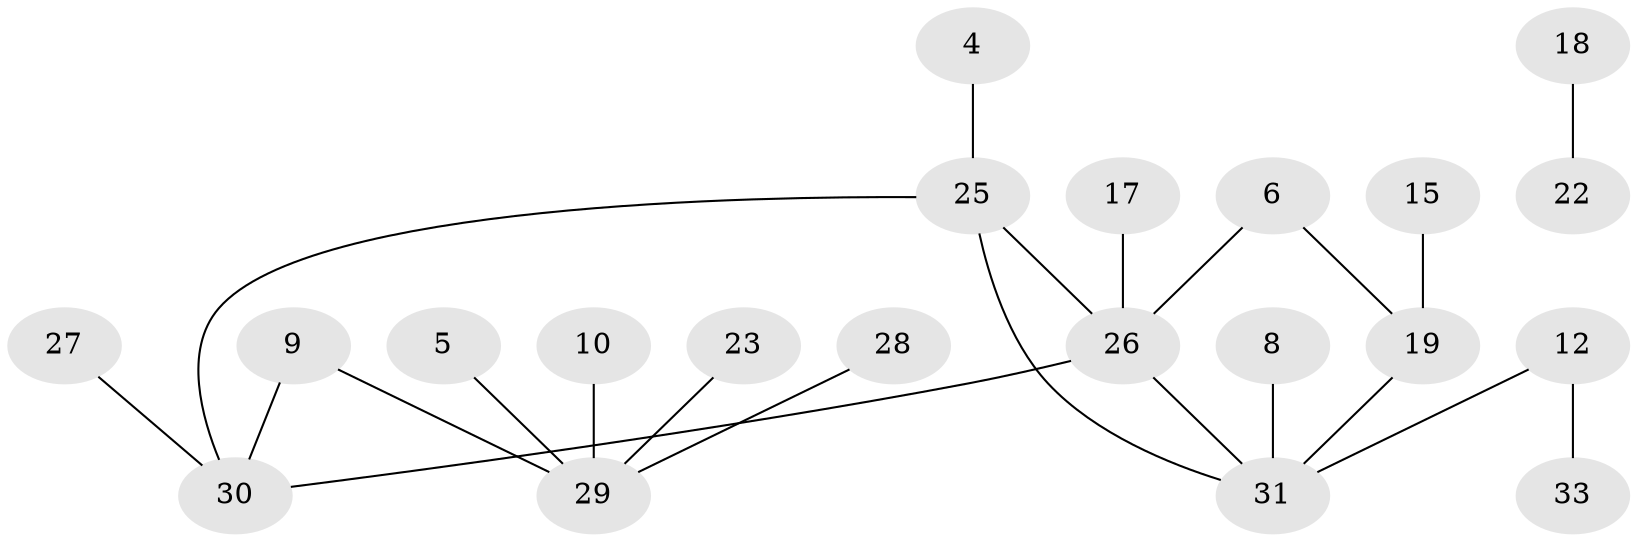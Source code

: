 // original degree distribution, {0: 0.15384615384615385, 2: 0.35384615384615387, 3: 0.1076923076923077, 1: 0.3076923076923077, 4: 0.06153846153846154, 5: 0.015384615384615385}
// Generated by graph-tools (version 1.1) at 2025/49/03/09/25 03:49:06]
// undirected, 21 vertices, 22 edges
graph export_dot {
graph [start="1"]
  node [color=gray90,style=filled];
  4;
  5;
  6;
  8;
  9;
  10;
  12;
  15;
  17;
  18;
  19;
  22;
  23;
  25;
  26;
  27;
  28;
  29;
  30;
  31;
  33;
  4 -- 25 [weight=1.0];
  5 -- 29 [weight=1.0];
  6 -- 19 [weight=1.0];
  6 -- 26 [weight=1.0];
  8 -- 31 [weight=1.0];
  9 -- 29 [weight=1.0];
  9 -- 30 [weight=1.0];
  10 -- 29 [weight=1.0];
  12 -- 31 [weight=1.0];
  12 -- 33 [weight=1.0];
  15 -- 19 [weight=1.0];
  17 -- 26 [weight=1.0];
  18 -- 22 [weight=1.0];
  19 -- 31 [weight=1.0];
  23 -- 29 [weight=1.0];
  25 -- 26 [weight=1.0];
  25 -- 30 [weight=1.0];
  25 -- 31 [weight=1.0];
  26 -- 30 [weight=1.0];
  26 -- 31 [weight=1.0];
  27 -- 30 [weight=1.0];
  28 -- 29 [weight=1.0];
}
